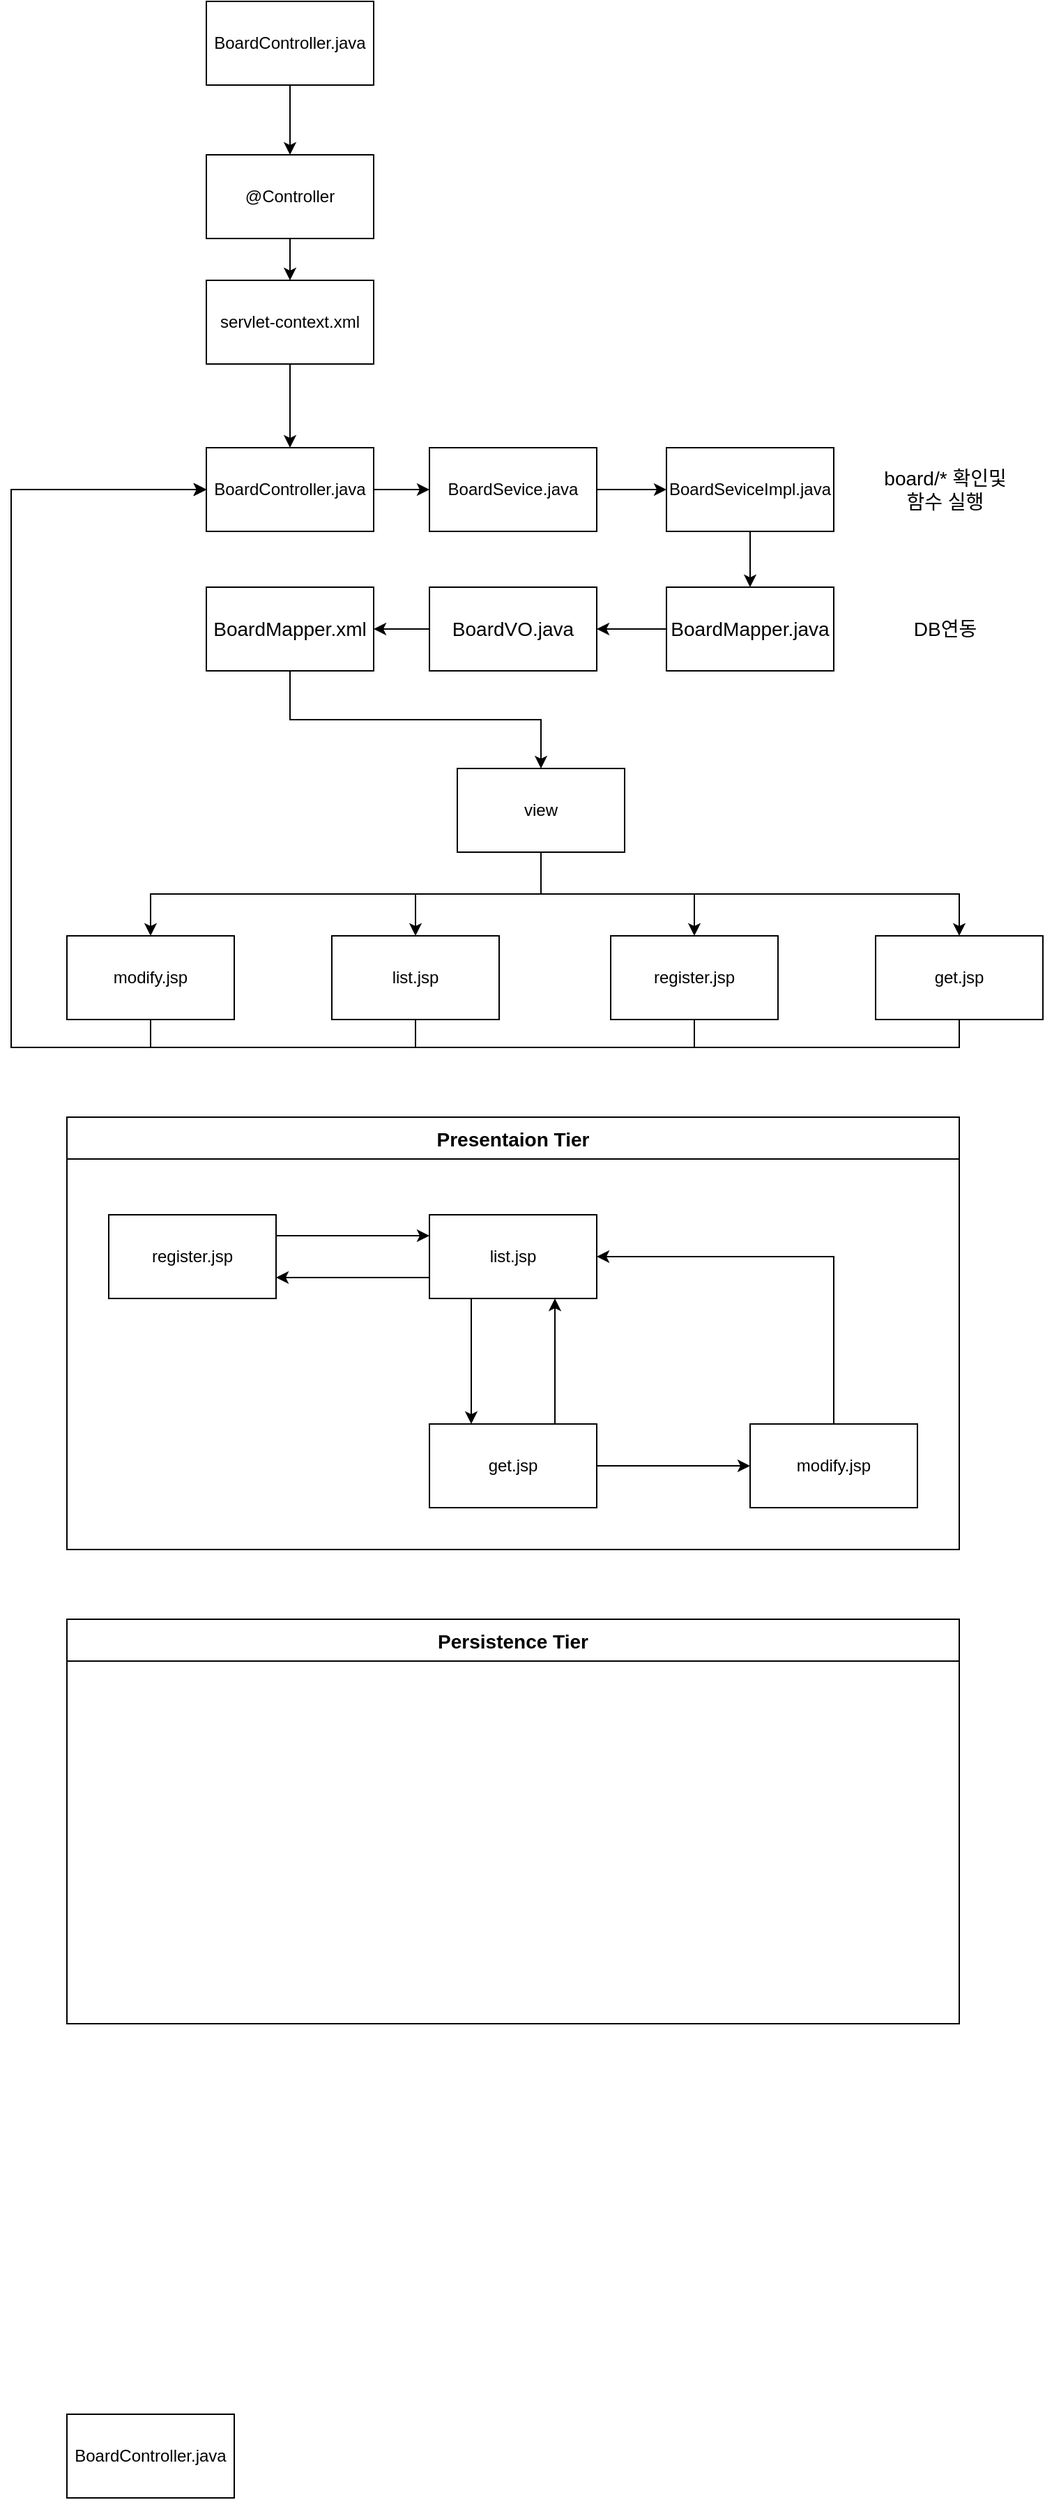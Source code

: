 <mxfile version="13.4.2" type="device"><diagram id="gM7cl6ekIdyTHjLBHrJ0" name="Page-1"><mxGraphModel dx="1038" dy="1749" grid="1" gridSize="10" guides="1" tooltips="1" connect="1" arrows="1" fold="1" page="1" pageScale="1" pageWidth="827" pageHeight="1169" math="0" shadow="0"><root><mxCell id="0"/><mxCell id="1" parent="0"/><mxCell id="gmUBtBslQhIgReknItMA-132" style="edgeStyle=orthogonalEdgeStyle;rounded=0;orthogonalLoop=1;jettySize=auto;html=1;exitX=0.5;exitY=1;exitDx=0;exitDy=0;entryX=0.5;entryY=0;entryDx=0;entryDy=0;fontSize=14;" parent="1" source="gmUBtBslQhIgReknItMA-1" target="gmUBtBslQhIgReknItMA-126" edge="1"><mxGeometry relative="1" as="geometry"/></mxCell><mxCell id="gmUBtBslQhIgReknItMA-1" value="servlet-context.xml" style="rounded=0;whiteSpace=wrap;html=1;" parent="1" vertex="1"><mxGeometry x="160" y="-270" width="120" height="60" as="geometry"/></mxCell><mxCell id="gmUBtBslQhIgReknItMA-9" style="edgeStyle=orthogonalEdgeStyle;rounded=0;orthogonalLoop=1;jettySize=auto;html=1;exitX=0.5;exitY=1;exitDx=0;exitDy=0;entryX=0.5;entryY=0;entryDx=0;entryDy=0;" parent="1" source="gmUBtBslQhIgReknItMA-2" target="gmUBtBslQhIgReknItMA-4" edge="1"><mxGeometry relative="1" as="geometry"/></mxCell><mxCell id="gmUBtBslQhIgReknItMA-10" style="edgeStyle=orthogonalEdgeStyle;rounded=0;orthogonalLoop=1;jettySize=auto;html=1;exitX=0.5;exitY=1;exitDx=0;exitDy=0;entryX=0.5;entryY=0;entryDx=0;entryDy=0;" parent="1" source="gmUBtBslQhIgReknItMA-2" target="gmUBtBslQhIgReknItMA-6" edge="1"><mxGeometry relative="1" as="geometry"/></mxCell><mxCell id="gmUBtBslQhIgReknItMA-11" style="edgeStyle=orthogonalEdgeStyle;rounded=0;orthogonalLoop=1;jettySize=auto;html=1;exitX=0.5;exitY=1;exitDx=0;exitDy=0;entryX=0.5;entryY=0;entryDx=0;entryDy=0;" parent="1" source="gmUBtBslQhIgReknItMA-2" target="gmUBtBslQhIgReknItMA-5" edge="1"><mxGeometry relative="1" as="geometry"/></mxCell><mxCell id="gmUBtBslQhIgReknItMA-12" style="edgeStyle=orthogonalEdgeStyle;rounded=0;orthogonalLoop=1;jettySize=auto;html=1;exitX=0.5;exitY=1;exitDx=0;exitDy=0;" parent="1" source="gmUBtBslQhIgReknItMA-2" target="gmUBtBslQhIgReknItMA-7" edge="1"><mxGeometry relative="1" as="geometry"/></mxCell><mxCell id="gmUBtBslQhIgReknItMA-2" value="view" style="rounded=0;whiteSpace=wrap;html=1;" parent="1" vertex="1"><mxGeometry x="340" y="80" width="120" height="60" as="geometry"/></mxCell><mxCell id="4MZuFxkDTzX7lAty8oj6-6" style="edgeStyle=orthogonalEdgeStyle;rounded=0;orthogonalLoop=1;jettySize=auto;html=1;exitX=0.5;exitY=1;exitDx=0;exitDy=0;" edge="1" parent="1" source="gmUBtBslQhIgReknItMA-4"><mxGeometry relative="1" as="geometry"><mxPoint x="160" y="-120" as="targetPoint"/><Array as="points"><mxPoint x="310" y="280"/><mxPoint x="20" y="280"/><mxPoint x="20" y="-120"/></Array></mxGeometry></mxCell><mxCell id="gmUBtBslQhIgReknItMA-4" value="list.jsp" style="rounded=0;whiteSpace=wrap;html=1;" parent="1" vertex="1"><mxGeometry x="250" y="200" width="120" height="60" as="geometry"/></mxCell><mxCell id="4MZuFxkDTzX7lAty8oj6-5" style="edgeStyle=orthogonalEdgeStyle;rounded=0;orthogonalLoop=1;jettySize=auto;html=1;exitX=0.5;exitY=1;exitDx=0;exitDy=0;entryX=0;entryY=0.5;entryDx=0;entryDy=0;" edge="1" parent="1" source="gmUBtBslQhIgReknItMA-5" target="gmUBtBslQhIgReknItMA-126"><mxGeometry relative="1" as="geometry"><Array as="points"><mxPoint x="120" y="280"/><mxPoint x="20" y="280"/><mxPoint x="20" y="-120"/></Array></mxGeometry></mxCell><mxCell id="gmUBtBslQhIgReknItMA-5" value="modify.jsp" style="rounded=0;whiteSpace=wrap;html=1;" parent="1" vertex="1"><mxGeometry x="60" y="200" width="120" height="60" as="geometry"/></mxCell><mxCell id="4MZuFxkDTzX7lAty8oj6-7" style="edgeStyle=orthogonalEdgeStyle;rounded=0;orthogonalLoop=1;jettySize=auto;html=1;exitX=0.5;exitY=1;exitDx=0;exitDy=0;entryX=0;entryY=0.5;entryDx=0;entryDy=0;" edge="1" parent="1" source="gmUBtBslQhIgReknItMA-6" target="gmUBtBslQhIgReknItMA-126"><mxGeometry relative="1" as="geometry"><Array as="points"><mxPoint x="510" y="280"/><mxPoint x="20" y="280"/><mxPoint x="20" y="-120"/></Array></mxGeometry></mxCell><mxCell id="gmUBtBslQhIgReknItMA-6" value="register.jsp" style="rounded=0;whiteSpace=wrap;html=1;" parent="1" vertex="1"><mxGeometry x="450" y="200" width="120" height="60" as="geometry"/></mxCell><mxCell id="4MZuFxkDTzX7lAty8oj6-9" style="edgeStyle=orthogonalEdgeStyle;rounded=0;orthogonalLoop=1;jettySize=auto;html=1;exitX=0.5;exitY=1;exitDx=0;exitDy=0;entryX=0;entryY=0.5;entryDx=0;entryDy=0;" edge="1" parent="1" source="gmUBtBslQhIgReknItMA-7" target="gmUBtBslQhIgReknItMA-126"><mxGeometry relative="1" as="geometry"><Array as="points"><mxPoint x="700" y="280"/><mxPoint x="20" y="280"/><mxPoint x="20" y="-120"/></Array></mxGeometry></mxCell><mxCell id="gmUBtBslQhIgReknItMA-7" value="get.jsp" style="rounded=0;whiteSpace=wrap;html=1;" parent="1" vertex="1"><mxGeometry x="640" y="200" width="120" height="60" as="geometry"/></mxCell><mxCell id="gmUBtBslQhIgReknItMA-17" style="edgeStyle=orthogonalEdgeStyle;rounded=0;orthogonalLoop=1;jettySize=auto;html=1;exitX=0.5;exitY=1;exitDx=0;exitDy=0;entryX=0.5;entryY=0;entryDx=0;entryDy=0;" parent="1" source="gmUBtBslQhIgReknItMA-16" target="gmUBtBslQhIgReknItMA-1" edge="1"><mxGeometry relative="1" as="geometry"/></mxCell><mxCell id="gmUBtBslQhIgReknItMA-16" value="@Controller" style="rounded=0;whiteSpace=wrap;html=1;" parent="1" vertex="1"><mxGeometry x="160" y="-360" width="120" height="60" as="geometry"/></mxCell><mxCell id="gmUBtBslQhIgReknItMA-49" value="BoardController.java" style="rounded=0;whiteSpace=wrap;html=1;" parent="1" vertex="1"><mxGeometry x="160" y="-470" width="120" height="60" as="geometry"/></mxCell><mxCell id="gmUBtBslQhIgReknItMA-27" style="edgeStyle=orthogonalEdgeStyle;rounded=0;orthogonalLoop=1;jettySize=auto;html=1;exitX=0.5;exitY=0;exitDx=0;exitDy=0;entryX=1;entryY=0.5;entryDx=0;entryDy=0;" parent="1" source="gmUBtBslQhIgReknItMA-20" target="gmUBtBslQhIgReknItMA-21" edge="1"><mxGeometry relative="1" as="geometry"/></mxCell><mxCell id="gmUBtBslQhIgReknItMA-20" value="modify.jsp" style="rounded=0;whiteSpace=wrap;html=1;" parent="1" vertex="1"><mxGeometry x="550" y="550" width="120" height="60" as="geometry"/></mxCell><mxCell id="gmUBtBslQhIgReknItMA-29" style="edgeStyle=orthogonalEdgeStyle;rounded=0;orthogonalLoop=1;jettySize=auto;html=1;exitX=0;exitY=0.75;exitDx=0;exitDy=0;entryX=1;entryY=0.75;entryDx=0;entryDy=0;" parent="1" source="gmUBtBslQhIgReknItMA-21" target="gmUBtBslQhIgReknItMA-22" edge="1"><mxGeometry relative="1" as="geometry"/></mxCell><mxCell id="gmUBtBslQhIgReknItMA-30" style="edgeStyle=orthogonalEdgeStyle;rounded=0;orthogonalLoop=1;jettySize=auto;html=1;exitX=0.25;exitY=1;exitDx=0;exitDy=0;entryX=0.25;entryY=0;entryDx=0;entryDy=0;" parent="1" source="gmUBtBslQhIgReknItMA-21" target="gmUBtBslQhIgReknItMA-23" edge="1"><mxGeometry relative="1" as="geometry"/></mxCell><mxCell id="gmUBtBslQhIgReknItMA-21" value="list.jsp" style="rounded=0;whiteSpace=wrap;html=1;" parent="1" vertex="1"><mxGeometry x="320" y="400" width="120" height="60" as="geometry"/></mxCell><mxCell id="gmUBtBslQhIgReknItMA-28" style="edgeStyle=orthogonalEdgeStyle;rounded=0;orthogonalLoop=1;jettySize=auto;html=1;exitX=1;exitY=0.25;exitDx=0;exitDy=0;entryX=0;entryY=0.25;entryDx=0;entryDy=0;" parent="1" source="gmUBtBslQhIgReknItMA-22" target="gmUBtBslQhIgReknItMA-21" edge="1"><mxGeometry relative="1" as="geometry"/></mxCell><mxCell id="gmUBtBslQhIgReknItMA-22" value="register.jsp" style="rounded=0;whiteSpace=wrap;html=1;" parent="1" vertex="1"><mxGeometry x="90" y="400" width="120" height="60" as="geometry"/></mxCell><mxCell id="gmUBtBslQhIgReknItMA-26" style="edgeStyle=orthogonalEdgeStyle;rounded=0;orthogonalLoop=1;jettySize=auto;html=1;exitX=1;exitY=0.5;exitDx=0;exitDy=0;entryX=0;entryY=0.5;entryDx=0;entryDy=0;" parent="1" source="gmUBtBslQhIgReknItMA-23" target="gmUBtBslQhIgReknItMA-20" edge="1"><mxGeometry relative="1" as="geometry"/></mxCell><mxCell id="gmUBtBslQhIgReknItMA-31" style="edgeStyle=orthogonalEdgeStyle;rounded=0;orthogonalLoop=1;jettySize=auto;html=1;exitX=0.75;exitY=0;exitDx=0;exitDy=0;entryX=0.75;entryY=1;entryDx=0;entryDy=0;" parent="1" source="gmUBtBslQhIgReknItMA-23" target="gmUBtBslQhIgReknItMA-21" edge="1"><mxGeometry relative="1" as="geometry"><mxPoint x="410" y="470" as="targetPoint"/></mxGeometry></mxCell><mxCell id="gmUBtBslQhIgReknItMA-23" value="get.jsp" style="rounded=0;whiteSpace=wrap;html=1;" parent="1" vertex="1"><mxGeometry x="320" y="550" width="120" height="60" as="geometry"/></mxCell><mxCell id="gmUBtBslQhIgReknItMA-35" value="Presentaion Tier" style="swimlane;fillColor=none;fontSize=14;startSize=30;" parent="1" vertex="1"><mxGeometry x="60" y="330" width="640" height="310" as="geometry"/></mxCell><mxCell id="gmUBtBslQhIgReknItMA-36" value="Persistence Tier" style="swimlane;fillColor=none;fontSize=14;startSize=30;" parent="1" vertex="1"><mxGeometry x="60" y="690" width="640" height="290" as="geometry"/></mxCell><mxCell id="gmUBtBslQhIgReknItMA-48" style="edgeStyle=orthogonalEdgeStyle;rounded=0;orthogonalLoop=1;jettySize=auto;html=1;entryX=0.5;entryY=0;entryDx=0;entryDy=0;fontSize=14;" parent="1" source="gmUBtBslQhIgReknItMA-49" target="gmUBtBslQhIgReknItMA-16" edge="1"><mxGeometry relative="1" as="geometry"><mxPoint x="220" y="-400" as="sourcePoint"/></mxGeometry></mxCell><mxCell id="gmUBtBslQhIgReknItMA-61" value="BoardController.java" style="rounded=0;whiteSpace=wrap;html=1;" parent="1" vertex="1"><mxGeometry x="60" y="1260" width="120" height="60" as="geometry"/></mxCell><mxCell id="gmUBtBslQhIgReknItMA-131" style="edgeStyle=orthogonalEdgeStyle;rounded=0;orthogonalLoop=1;jettySize=auto;html=1;exitX=0.5;exitY=1;exitDx=0;exitDy=0;fontSize=14;" parent="1" source="gmUBtBslQhIgReknItMA-118" target="gmUBtBslQhIgReknItMA-2" edge="1"><mxGeometry relative="1" as="geometry"/></mxCell><mxCell id="gmUBtBslQhIgReknItMA-118" value="BoardMapper.xml" style="rounded=0;whiteSpace=wrap;html=1;fillColor=none;fontSize=14;" parent="1" vertex="1"><mxGeometry x="160" y="-50" width="120" height="60" as="geometry"/></mxCell><mxCell id="gmUBtBslQhIgReknItMA-119" style="edgeStyle=orthogonalEdgeStyle;rounded=0;orthogonalLoop=1;jettySize=auto;html=1;exitX=0;exitY=0.5;exitDx=0;exitDy=0;entryX=1;entryY=0.5;entryDx=0;entryDy=0;fontSize=14;" parent="1" source="gmUBtBslQhIgReknItMA-120" target="gmUBtBslQhIgReknItMA-118" edge="1"><mxGeometry relative="1" as="geometry"/></mxCell><mxCell id="gmUBtBslQhIgReknItMA-120" value="BoardVO.java" style="rounded=0;whiteSpace=wrap;html=1;fillColor=none;fontSize=14;" parent="1" vertex="1"><mxGeometry x="320" y="-50" width="120" height="60" as="geometry"/></mxCell><mxCell id="gmUBtBslQhIgReknItMA-121" style="edgeStyle=orthogonalEdgeStyle;rounded=0;orthogonalLoop=1;jettySize=auto;html=1;exitX=1;exitY=0.5;exitDx=0;exitDy=0;entryX=0;entryY=0.5;entryDx=0;entryDy=0;fontSize=14;" parent="1" source="gmUBtBslQhIgReknItMA-122" target="gmUBtBslQhIgReknItMA-124" edge="1"><mxGeometry relative="1" as="geometry"/></mxCell><mxCell id="gmUBtBslQhIgReknItMA-122" value="BoardSevice.java" style="rounded=0;whiteSpace=wrap;html=1;" parent="1" vertex="1"><mxGeometry x="320" y="-150" width="120" height="60" as="geometry"/></mxCell><mxCell id="gmUBtBslQhIgReknItMA-123" style="edgeStyle=orthogonalEdgeStyle;rounded=0;orthogonalLoop=1;jettySize=auto;html=1;exitX=0.5;exitY=1;exitDx=0;exitDy=0;entryX=0.5;entryY=0;entryDx=0;entryDy=0;fontSize=14;" parent="1" source="gmUBtBslQhIgReknItMA-124" target="gmUBtBslQhIgReknItMA-128" edge="1"><mxGeometry relative="1" as="geometry"/></mxCell><mxCell id="gmUBtBslQhIgReknItMA-124" value="BoardSeviceImpl.java" style="rounded=0;whiteSpace=wrap;html=1;" parent="1" vertex="1"><mxGeometry x="490" y="-150" width="120" height="60" as="geometry"/></mxCell><mxCell id="gmUBtBslQhIgReknItMA-125" style="edgeStyle=orthogonalEdgeStyle;rounded=0;orthogonalLoop=1;jettySize=auto;html=1;exitX=1;exitY=0.5;exitDx=0;exitDy=0;entryX=0;entryY=0.5;entryDx=0;entryDy=0;fontSize=14;" parent="1" source="gmUBtBslQhIgReknItMA-126" target="gmUBtBslQhIgReknItMA-122" edge="1"><mxGeometry relative="1" as="geometry"/></mxCell><mxCell id="gmUBtBslQhIgReknItMA-126" value="BoardController.java" style="rounded=0;whiteSpace=wrap;html=1;" parent="1" vertex="1"><mxGeometry x="160" y="-150" width="120" height="60" as="geometry"/></mxCell><mxCell id="gmUBtBslQhIgReknItMA-127" style="edgeStyle=orthogonalEdgeStyle;rounded=0;orthogonalLoop=1;jettySize=auto;html=1;exitX=0;exitY=0.5;exitDx=0;exitDy=0;entryX=1;entryY=0.5;entryDx=0;entryDy=0;fontSize=14;" parent="1" source="gmUBtBslQhIgReknItMA-128" target="gmUBtBslQhIgReknItMA-120" edge="1"><mxGeometry relative="1" as="geometry"/></mxCell><mxCell id="gmUBtBslQhIgReknItMA-128" value="BoardMapper.java" style="rounded=0;whiteSpace=wrap;html=1;fillColor=none;fontSize=14;" parent="1" vertex="1"><mxGeometry x="490" y="-50" width="120" height="60" as="geometry"/></mxCell><mxCell id="gmUBtBslQhIgReknItMA-129" value="DB연동" style="text;html=1;strokeColor=none;fillColor=none;align=center;verticalAlign=middle;whiteSpace=wrap;rounded=0;fontSize=14;" parent="1" vertex="1"><mxGeometry x="640" y="-30" width="100" height="20" as="geometry"/></mxCell><mxCell id="gmUBtBslQhIgReknItMA-130" value="board/* 확인및 함수 실행" style="text;html=1;strokeColor=none;fillColor=none;align=center;verticalAlign=middle;whiteSpace=wrap;rounded=0;fontSize=14;" parent="1" vertex="1"><mxGeometry x="645" y="-130" width="90" height="20" as="geometry"/></mxCell></root></mxGraphModel></diagram></mxfile>